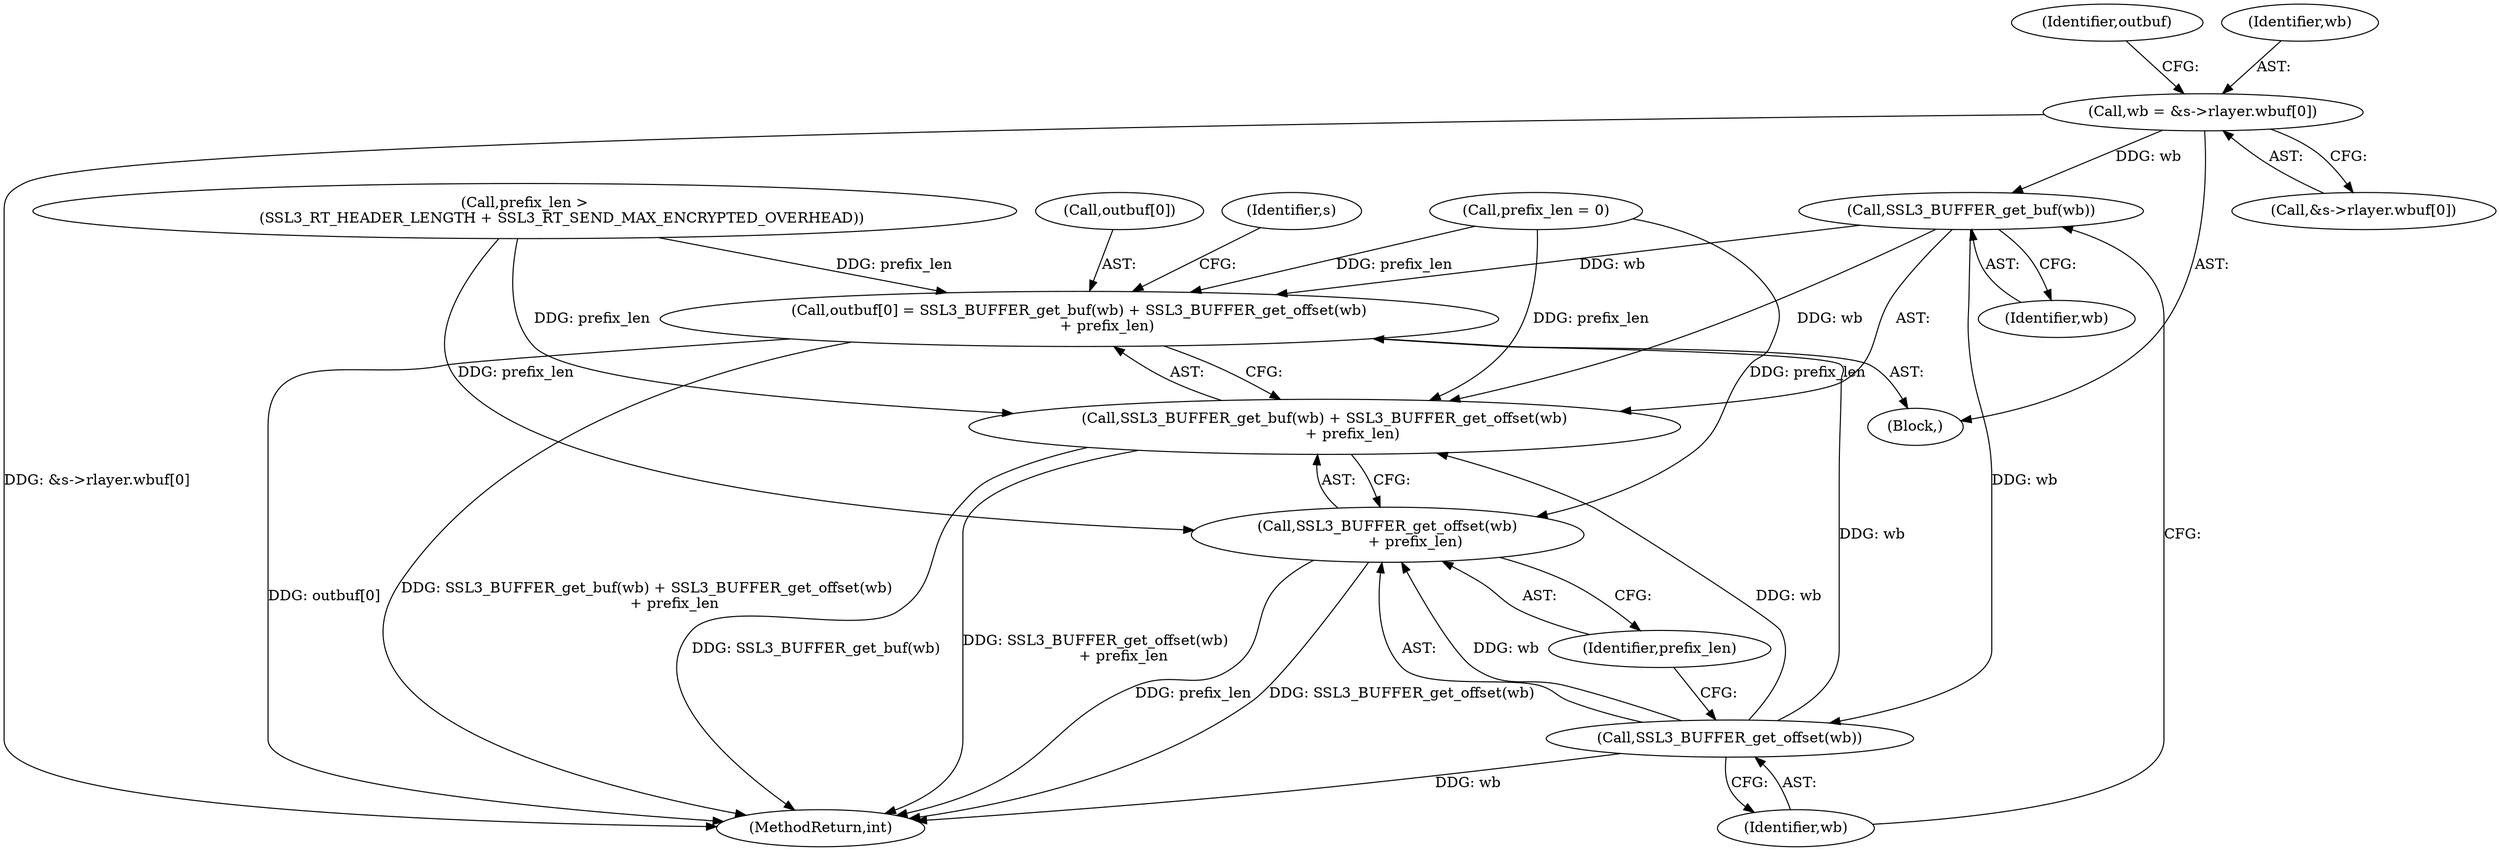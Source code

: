 digraph "0_openssl_4ad93618d26a3ea23d36ad5498ff4f59eff3a4d2@array" {
"1000388" [label="(Call,wb = &s->rlayer.wbuf[0])"];
"1000403" [label="(Call,SSL3_BUFFER_get_buf(wb))"];
"1000398" [label="(Call,outbuf[0] = SSL3_BUFFER_get_buf(wb) + SSL3_BUFFER_get_offset(wb)\n            + prefix_len)"];
"1000402" [label="(Call,SSL3_BUFFER_get_buf(wb) + SSL3_BUFFER_get_offset(wb)\n            + prefix_len)"];
"1000406" [label="(Call,SSL3_BUFFER_get_offset(wb))"];
"1000405" [label="(Call,SSL3_BUFFER_get_offset(wb)\n            + prefix_len)"];
"1000908" [label="(MethodReturn,int)"];
"1000464" [label="(Identifier,s)"];
"1000405" [label="(Call,SSL3_BUFFER_get_offset(wb)\n            + prefix_len)"];
"1000399" [label="(Call,outbuf[0])"];
"1000407" [label="(Identifier,wb)"];
"1000404" [label="(Identifier,wb)"];
"1000322" [label="(Call,prefix_len >\n                (SSL3_RT_HEADER_LENGTH + SSL3_RT_SEND_MAX_ENCRYPTED_OVERHEAD))"];
"1000388" [label="(Call,wb = &s->rlayer.wbuf[0])"];
"1000400" [label="(Identifier,outbuf)"];
"1000398" [label="(Call,outbuf[0] = SSL3_BUFFER_get_buf(wb) + SSL3_BUFFER_get_offset(wb)\n            + prefix_len)"];
"1000403" [label="(Call,SSL3_BUFFER_get_buf(wb))"];
"1000146" [label="(Call,prefix_len = 0)"];
"1000389" [label="(Identifier,wb)"];
"1000406" [label="(Call,SSL3_BUFFER_get_offset(wb))"];
"1000387" [label="(Block,)"];
"1000408" [label="(Identifier,prefix_len)"];
"1000390" [label="(Call,&s->rlayer.wbuf[0])"];
"1000402" [label="(Call,SSL3_BUFFER_get_buf(wb) + SSL3_BUFFER_get_offset(wb)\n            + prefix_len)"];
"1000388" -> "1000387"  [label="AST: "];
"1000388" -> "1000390"  [label="CFG: "];
"1000389" -> "1000388"  [label="AST: "];
"1000390" -> "1000388"  [label="AST: "];
"1000400" -> "1000388"  [label="CFG: "];
"1000388" -> "1000908"  [label="DDG: &s->rlayer.wbuf[0]"];
"1000388" -> "1000403"  [label="DDG: wb"];
"1000403" -> "1000402"  [label="AST: "];
"1000403" -> "1000404"  [label="CFG: "];
"1000404" -> "1000403"  [label="AST: "];
"1000407" -> "1000403"  [label="CFG: "];
"1000403" -> "1000398"  [label="DDG: wb"];
"1000403" -> "1000402"  [label="DDG: wb"];
"1000403" -> "1000406"  [label="DDG: wb"];
"1000398" -> "1000387"  [label="AST: "];
"1000398" -> "1000402"  [label="CFG: "];
"1000399" -> "1000398"  [label="AST: "];
"1000402" -> "1000398"  [label="AST: "];
"1000464" -> "1000398"  [label="CFG: "];
"1000398" -> "1000908"  [label="DDG: SSL3_BUFFER_get_buf(wb) + SSL3_BUFFER_get_offset(wb)\n            + prefix_len"];
"1000398" -> "1000908"  [label="DDG: outbuf[0]"];
"1000406" -> "1000398"  [label="DDG: wb"];
"1000322" -> "1000398"  [label="DDG: prefix_len"];
"1000146" -> "1000398"  [label="DDG: prefix_len"];
"1000402" -> "1000405"  [label="CFG: "];
"1000405" -> "1000402"  [label="AST: "];
"1000402" -> "1000908"  [label="DDG: SSL3_BUFFER_get_offset(wb)\n            + prefix_len"];
"1000402" -> "1000908"  [label="DDG: SSL3_BUFFER_get_buf(wb)"];
"1000406" -> "1000402"  [label="DDG: wb"];
"1000322" -> "1000402"  [label="DDG: prefix_len"];
"1000146" -> "1000402"  [label="DDG: prefix_len"];
"1000406" -> "1000405"  [label="AST: "];
"1000406" -> "1000407"  [label="CFG: "];
"1000407" -> "1000406"  [label="AST: "];
"1000408" -> "1000406"  [label="CFG: "];
"1000406" -> "1000908"  [label="DDG: wb"];
"1000406" -> "1000405"  [label="DDG: wb"];
"1000405" -> "1000408"  [label="CFG: "];
"1000408" -> "1000405"  [label="AST: "];
"1000405" -> "1000908"  [label="DDG: prefix_len"];
"1000405" -> "1000908"  [label="DDG: SSL3_BUFFER_get_offset(wb)"];
"1000322" -> "1000405"  [label="DDG: prefix_len"];
"1000146" -> "1000405"  [label="DDG: prefix_len"];
}
